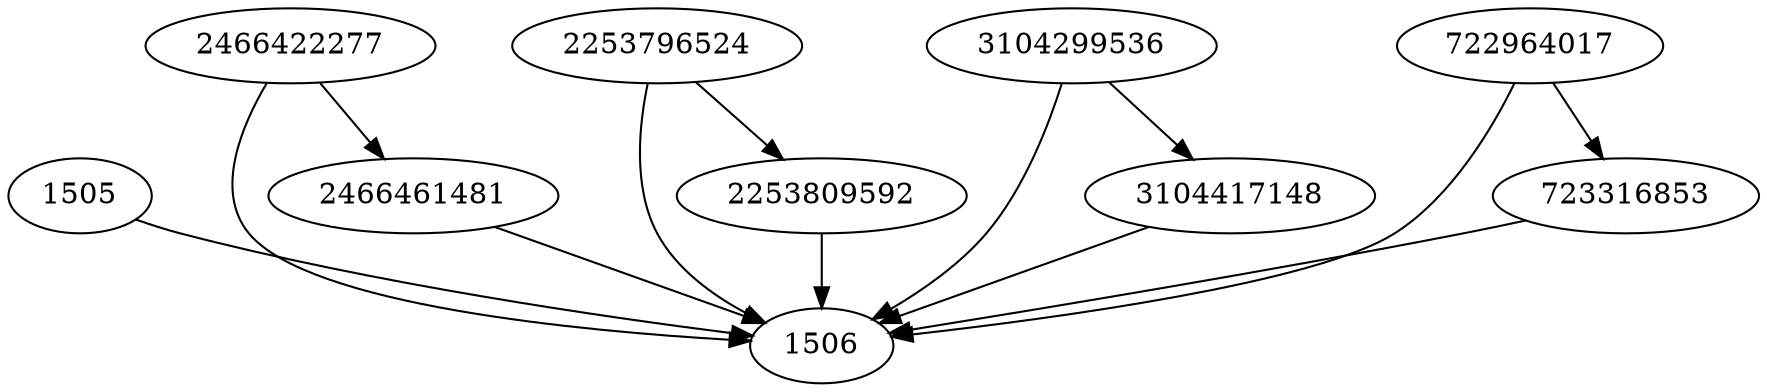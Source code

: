 strict digraph  {
1505;
1506;
2466422277;
2466461481;
2253796524;
3104299536;
722964017;
723316853;
2253809592;
3104417148;
1505 -> 1506;
2466422277 -> 2466461481;
2466422277 -> 1506;
2466461481 -> 1506;
2253796524 -> 2253809592;
2253796524 -> 1506;
3104299536 -> 3104417148;
3104299536 -> 1506;
722964017 -> 723316853;
722964017 -> 1506;
723316853 -> 1506;
2253809592 -> 1506;
3104417148 -> 1506;
}
